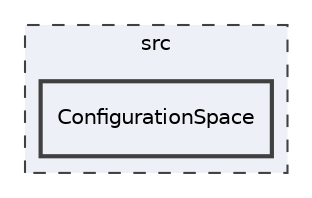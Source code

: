 digraph "ConfigurationSpace"
{
 // LATEX_PDF_SIZE
  edge [fontname="Helvetica",fontsize="10",labelfontname="Helvetica",labelfontsize="10"];
  node [fontname="Helvetica",fontsize="10",shape=record];
  compound=true
  subgraph clusterdir_68267d1309a1af8e8297ef4c3efbcdba {
    graph [ bgcolor="#edf0f7", pencolor="grey25", style="filled,dashed,", label="src", fontname="Helvetica", fontsize="10", URL="dir_68267d1309a1af8e8297ef4c3efbcdba.html"]
  dir_cbff8663b9b9a6bbc2083d731367674e [shape=box, label="ConfigurationSpace", style="filled,bold,", fillcolor="#edf0f7", color="grey25", URL="dir_cbff8663b9b9a6bbc2083d731367674e.html"];
  }
}
